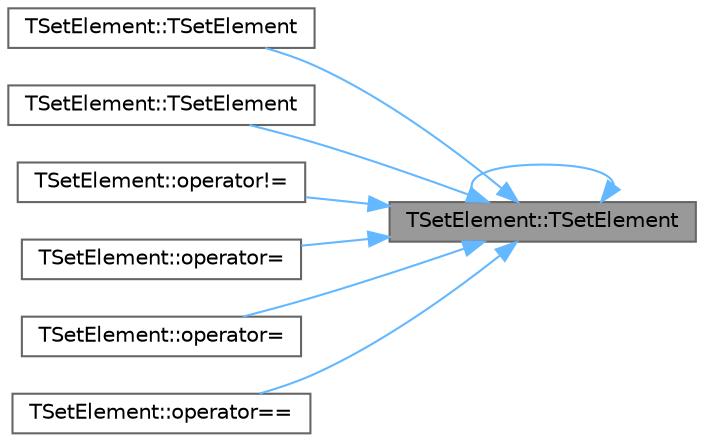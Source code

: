 digraph "TSetElement::TSetElement"
{
 // INTERACTIVE_SVG=YES
 // LATEX_PDF_SIZE
  bgcolor="transparent";
  edge [fontname=Helvetica,fontsize=10,labelfontname=Helvetica,labelfontsize=10];
  node [fontname=Helvetica,fontsize=10,shape=box,height=0.2,width=0.4];
  rankdir="RL";
  Node1 [id="Node000001",label="TSetElement::TSetElement",height=0.2,width=0.4,color="gray40", fillcolor="grey60", style="filled", fontcolor="black",tooltip="Default constructor."];
  Node1 -> Node1 [id="edge1_Node000001_Node000001",dir="back",color="steelblue1",style="solid",tooltip=" "];
  Node1 -> Node2 [id="edge2_Node000001_Node000002",dir="back",color="steelblue1",style="solid",tooltip=" "];
  Node2 [id="Node000002",label="TSetElement::TSetElement",height=0.2,width=0.4,color="grey40", fillcolor="white", style="filled",URL="$db/d03/classTSetElement.html#a8569b9c531c3ba8ec6be330e3093df87",tooltip=" "];
  Node1 -> Node3 [id="edge3_Node000001_Node000003",dir="back",color="steelblue1",style="solid",tooltip=" "];
  Node3 [id="Node000003",label="TSetElement::TSetElement",height=0.2,width=0.4,color="grey40", fillcolor="white", style="filled",URL="$db/d03/classTSetElement.html#a2550666c99a0edd99e64bfc008186351",tooltip=" "];
  Node1 -> Node4 [id="edge4_Node000001_Node000004",dir="back",color="steelblue1",style="solid",tooltip=" "];
  Node4 [id="Node000004",label="TSetElement::operator!=",height=0.2,width=0.4,color="grey40", fillcolor="white", style="filled",URL="$db/d03/classTSetElement.html#a43781b0edcb3a5331a23ff0d6302fdd7",tooltip=" "];
  Node1 -> Node5 [id="edge5_Node000001_Node000005",dir="back",color="steelblue1",style="solid",tooltip=" "];
  Node5 [id="Node000005",label="TSetElement::operator=",height=0.2,width=0.4,color="grey40", fillcolor="white", style="filled",URL="$db/d03/classTSetElement.html#a9a4689ea809c2b754e03641f70843aa8",tooltip=" "];
  Node1 -> Node6 [id="edge6_Node000001_Node000006",dir="back",color="steelblue1",style="solid",tooltip=" "];
  Node6 [id="Node000006",label="TSetElement::operator=",height=0.2,width=0.4,color="grey40", fillcolor="white", style="filled",URL="$db/d03/classTSetElement.html#adefc445a0dff7c58fdd8bdc38a2f2825",tooltip=" "];
  Node1 -> Node7 [id="edge7_Node000001_Node000007",dir="back",color="steelblue1",style="solid",tooltip=" "];
  Node7 [id="Node000007",label="TSetElement::operator==",height=0.2,width=0.4,color="grey40", fillcolor="white", style="filled",URL="$db/d03/classTSetElement.html#af351dd906c663b1fb465b138681c80df",tooltip=" "];
}
